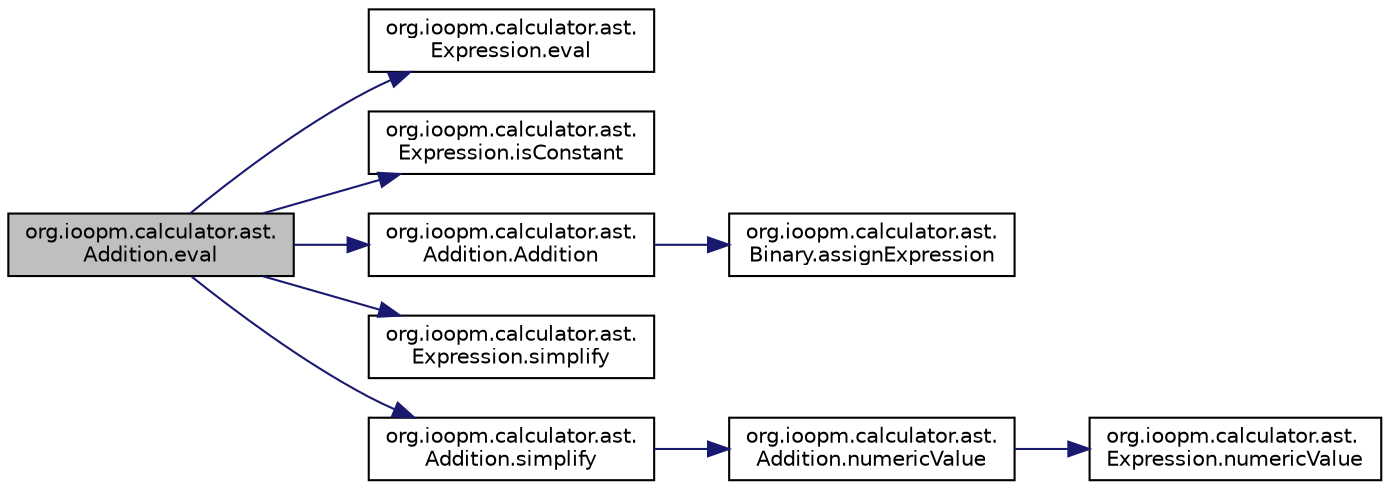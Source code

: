digraph "org.ioopm.calculator.ast.Addition.eval"
{
  edge [fontname="Helvetica",fontsize="10",labelfontname="Helvetica",labelfontsize="10"];
  node [fontname="Helvetica",fontsize="10",shape=record];
  rankdir="LR";
  Node4 [label="org.ioopm.calculator.ast.\lAddition.eval",height=0.2,width=0.4,color="black", fillcolor="grey75", style="filled", fontcolor="black"];
  Node4 -> Node5 [color="midnightblue",fontsize="10",style="solid",fontname="Helvetica"];
  Node5 [label="org.ioopm.calculator.ast.\lExpression.eval",height=0.2,width=0.4,color="black", fillcolor="white", style="filled",URL="$classorg_1_1ioopm_1_1calculator_1_1ast_1_1_expression.html#a9ac3471bcbb05a5388edd97b03969bfb",tooltip="Evaluates an expression, simplifying it as much as possible. "];
  Node4 -> Node6 [color="midnightblue",fontsize="10",style="solid",fontname="Helvetica"];
  Node6 [label="org.ioopm.calculator.ast.\lExpression.isConstant",height=0.2,width=0.4,color="black", fillcolor="white", style="filled",URL="$classorg_1_1ioopm_1_1calculator_1_1ast_1_1_expression.html#a45cc0a0e20b4a2b5c790a63924d77276",tooltip="Returns true if called by an object of class Constant. "];
  Node4 -> Node7 [color="midnightblue",fontsize="10",style="solid",fontname="Helvetica"];
  Node7 [label="org.ioopm.calculator.ast.\lAddition.Addition",height=0.2,width=0.4,color="black", fillcolor="white", style="filled",URL="$classorg_1_1ioopm_1_1calculator_1_1ast_1_1_addition.html#a481c5a554aea890976cd74ace31e674f"];
  Node7 -> Node8 [color="midnightblue",fontsize="10",style="solid",fontname="Helvetica"];
  Node8 [label="org.ioopm.calculator.ast.\lBinary.assignExpression",height=0.2,width=0.4,color="black", fillcolor="white", style="filled",URL="$classorg_1_1ioopm_1_1calculator_1_1ast_1_1_binary.html#a337513f42aed75ddb9f7f0a117bf01d0"];
  Node4 -> Node9 [color="midnightblue",fontsize="10",style="solid",fontname="Helvetica"];
  Node9 [label="org.ioopm.calculator.ast.\lExpression.simplify",height=0.2,width=0.4,color="black", fillcolor="white", style="filled",URL="$classorg_1_1ioopm_1_1calculator_1_1ast_1_1_expression.html#a2fb4a47d11661d25dbf6020686b7c0e9",tooltip="Simplifies an expression. "];
  Node4 -> Node10 [color="midnightblue",fontsize="10",style="solid",fontname="Helvetica"];
  Node10 [label="org.ioopm.calculator.ast.\lAddition.simplify",height=0.2,width=0.4,color="black", fillcolor="white", style="filled",URL="$classorg_1_1ioopm_1_1calculator_1_1ast_1_1_addition.html#af82720124dad8111f32bfac00e35ba04"];
  Node10 -> Node11 [color="midnightblue",fontsize="10",style="solid",fontname="Helvetica"];
  Node11 [label="org.ioopm.calculator.ast.\lAddition.numericValue",height=0.2,width=0.4,color="black", fillcolor="white", style="filled",URL="$classorg_1_1ioopm_1_1calculator_1_1ast_1_1_addition.html#a430079fe93fd803e8fef37f2018f7e32"];
  Node11 -> Node12 [color="midnightblue",fontsize="10",style="solid",fontname="Helvetica"];
  Node12 [label="org.ioopm.calculator.ast.\lExpression.numericValue",height=0.2,width=0.4,color="black", fillcolor="white", style="filled",URL="$classorg_1_1ioopm_1_1calculator_1_1ast_1_1_expression.html#a079311e633b38cf50ce8fb41407e0b26",tooltip="Evaluates the numeric value of an expression. "];
}
